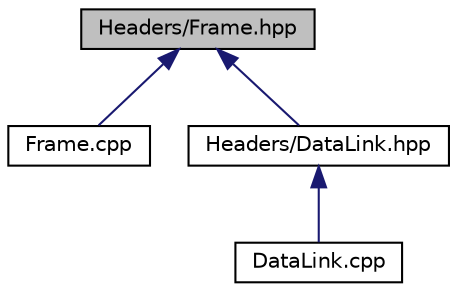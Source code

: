 digraph "Headers/Frame.hpp"
{
 // LATEX_PDF_SIZE
  edge [fontname="Helvetica",fontsize="10",labelfontname="Helvetica",labelfontsize="10"];
  node [fontname="Helvetica",fontsize="10",shape=record];
  Node1 [label="Headers/Frame.hpp",height=0.2,width=0.4,color="black", fillcolor="grey75", style="filled", fontcolor="black",tooltip=" "];
  Node1 -> Node2 [dir="back",color="midnightblue",fontsize="10",style="solid",fontname="Helvetica"];
  Node2 [label="Frame.cpp",height=0.2,width=0.4,color="black", fillcolor="white", style="filled",URL="$_frame_8cpp.html",tooltip=" "];
  Node1 -> Node3 [dir="back",color="midnightblue",fontsize="10",style="solid",fontname="Helvetica"];
  Node3 [label="Headers/DataLink.hpp",height=0.2,width=0.4,color="black", fillcolor="white", style="filled",URL="$_data_link_8hpp.html",tooltip="Data Link Driver code."];
  Node3 -> Node4 [dir="back",color="midnightblue",fontsize="10",style="solid",fontname="Helvetica"];
  Node4 [label="DataLink.cpp",height=0.2,width=0.4,color="black", fillcolor="white", style="filled",URL="$_data_link_8cpp.html",tooltip=" "];
}
